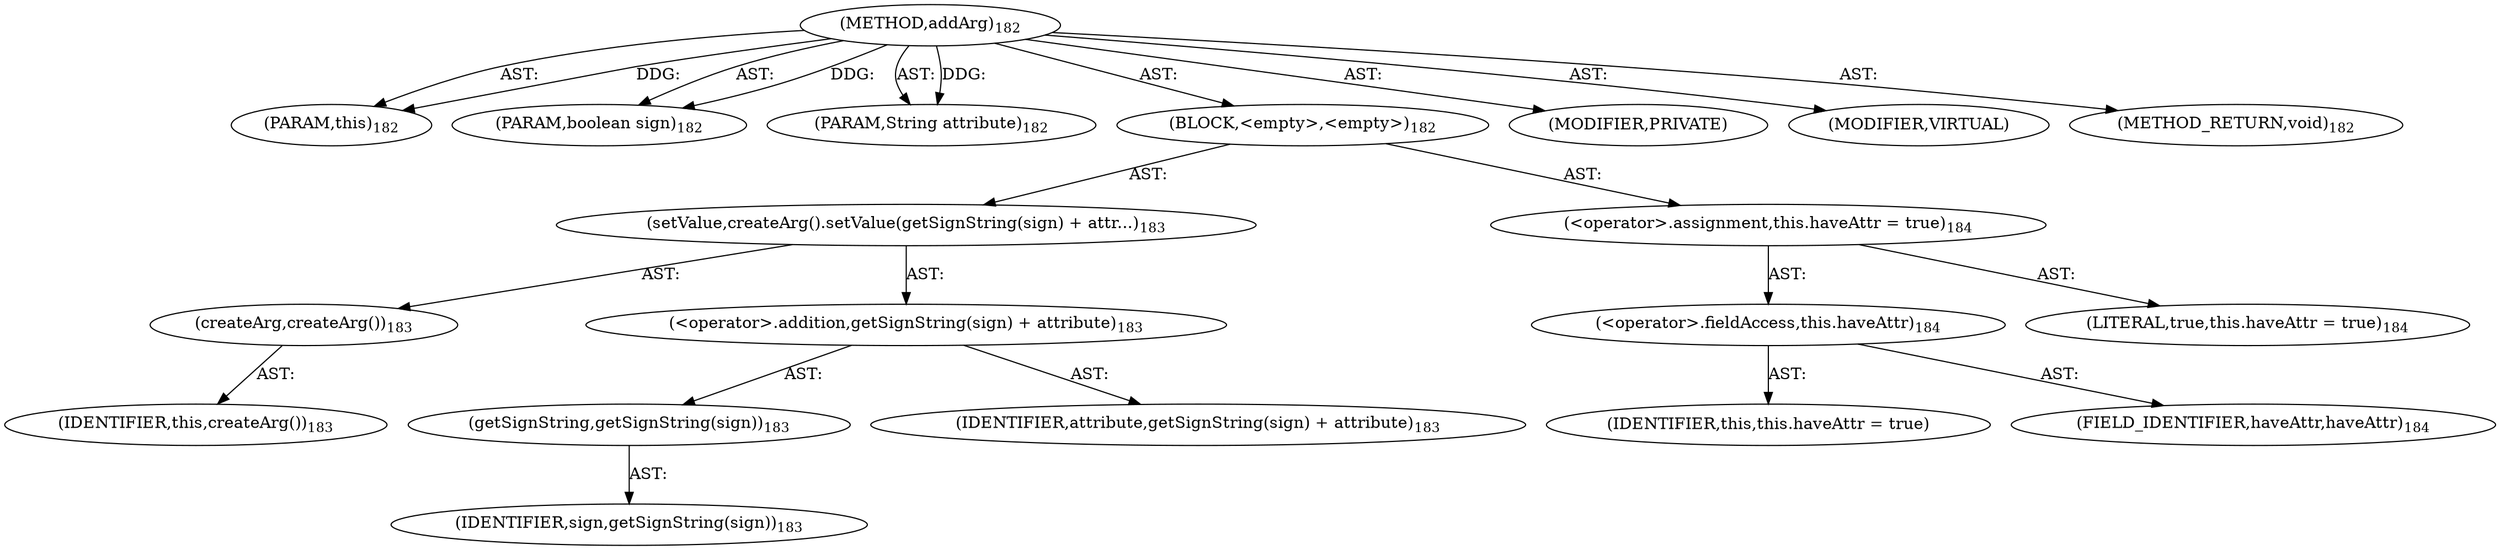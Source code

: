 digraph "addArg" {  
"111669149711" [label = <(METHOD,addArg)<SUB>182</SUB>> ]
"115964117004" [label = <(PARAM,this)<SUB>182</SUB>> ]
"115964117019" [label = <(PARAM,boolean sign)<SUB>182</SUB>> ]
"115964117020" [label = <(PARAM,String attribute)<SUB>182</SUB>> ]
"25769803799" [label = <(BLOCK,&lt;empty&gt;,&lt;empty&gt;)<SUB>182</SUB>> ]
"30064771147" [label = <(setValue,createArg().setValue(getSignString(sign) + attr...)<SUB>183</SUB>> ]
"30064771148" [label = <(createArg,createArg())<SUB>183</SUB>> ]
"68719476755" [label = <(IDENTIFIER,this,createArg())<SUB>183</SUB>> ]
"30064771149" [label = <(&lt;operator&gt;.addition,getSignString(sign) + attribute)<SUB>183</SUB>> ]
"30064771150" [label = <(getSignString,getSignString(sign))<SUB>183</SUB>> ]
"68719476793" [label = <(IDENTIFIER,sign,getSignString(sign))<SUB>183</SUB>> ]
"68719476794" [label = <(IDENTIFIER,attribute,getSignString(sign) + attribute)<SUB>183</SUB>> ]
"30064771151" [label = <(&lt;operator&gt;.assignment,this.haveAttr = true)<SUB>184</SUB>> ]
"30064771152" [label = <(&lt;operator&gt;.fieldAccess,this.haveAttr)<SUB>184</SUB>> ]
"68719476795" [label = <(IDENTIFIER,this,this.haveAttr = true)> ]
"55834574855" [label = <(FIELD_IDENTIFIER,haveAttr,haveAttr)<SUB>184</SUB>> ]
"90194313229" [label = <(LITERAL,true,this.haveAttr = true)<SUB>184</SUB>> ]
"133143986219" [label = <(MODIFIER,PRIVATE)> ]
"133143986220" [label = <(MODIFIER,VIRTUAL)> ]
"128849018895" [label = <(METHOD_RETURN,void)<SUB>182</SUB>> ]
  "111669149711" -> "115964117004"  [ label = "AST: "] 
  "111669149711" -> "115964117019"  [ label = "AST: "] 
  "111669149711" -> "115964117020"  [ label = "AST: "] 
  "111669149711" -> "25769803799"  [ label = "AST: "] 
  "111669149711" -> "133143986219"  [ label = "AST: "] 
  "111669149711" -> "133143986220"  [ label = "AST: "] 
  "111669149711" -> "128849018895"  [ label = "AST: "] 
  "25769803799" -> "30064771147"  [ label = "AST: "] 
  "25769803799" -> "30064771151"  [ label = "AST: "] 
  "30064771147" -> "30064771148"  [ label = "AST: "] 
  "30064771147" -> "30064771149"  [ label = "AST: "] 
  "30064771148" -> "68719476755"  [ label = "AST: "] 
  "30064771149" -> "30064771150"  [ label = "AST: "] 
  "30064771149" -> "68719476794"  [ label = "AST: "] 
  "30064771150" -> "68719476793"  [ label = "AST: "] 
  "30064771151" -> "30064771152"  [ label = "AST: "] 
  "30064771151" -> "90194313229"  [ label = "AST: "] 
  "30064771152" -> "68719476795"  [ label = "AST: "] 
  "30064771152" -> "55834574855"  [ label = "AST: "] 
  "111669149711" -> "115964117004"  [ label = "DDG: "] 
  "111669149711" -> "115964117019"  [ label = "DDG: "] 
  "111669149711" -> "115964117020"  [ label = "DDG: "] 
}
